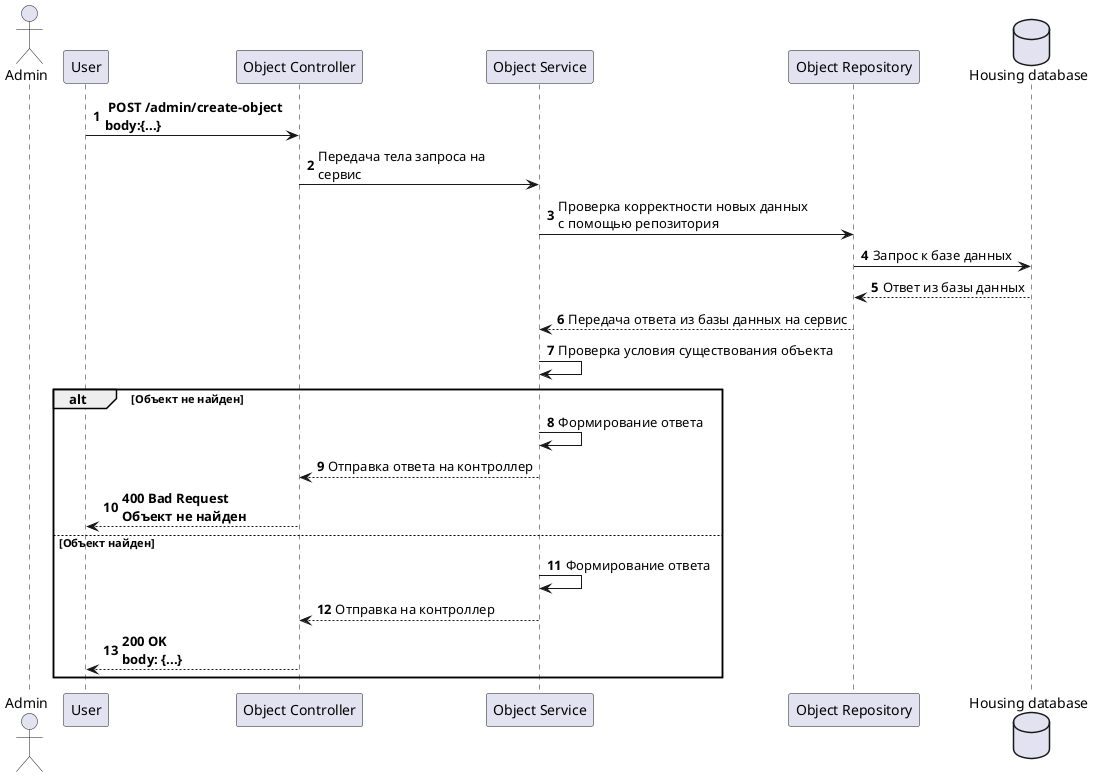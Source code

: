 @startuml
'https://plantuml.com/sequence-diagram

autonumber

actor "Admin"
"User" -> "Object Controller" :<b> POST /admin/create-object\n<b>body:{...}
"Object Controller" -> "Object Service" :Передача тела запроса на\nсервис
"Object Service" -> "Object Repository" :Проверка корректности новых данных\nс помощью репозитория
database "Housing database"
"Object Repository" -> "Housing database" :Запрос к базе данных
"Housing database" --> "Object Repository" :Ответ из базы данных
"Object Repository" --> "Object Service" :Передача ответа из базы данных на сервис
"Object Service" -> "Object Service" :Проверка условия существования объекта
alt Объект не найден
"Object Service" -> "Object Service" :Формирование ответа
"Object Service" --> "Object Controller" :Отправка ответа на контроллер
"Object Controller" --> "User" :<b>400 Bad Request\n<b>Объект не найден
else Объект найден

"Object Service" -> "Object Service" :Формирование ответа
"Object Service" --> "Object Controller" :Отправка на контроллер
"Object Controller" --> "User" : <b>200 OK\n<b>body: {...}
end

@enduml